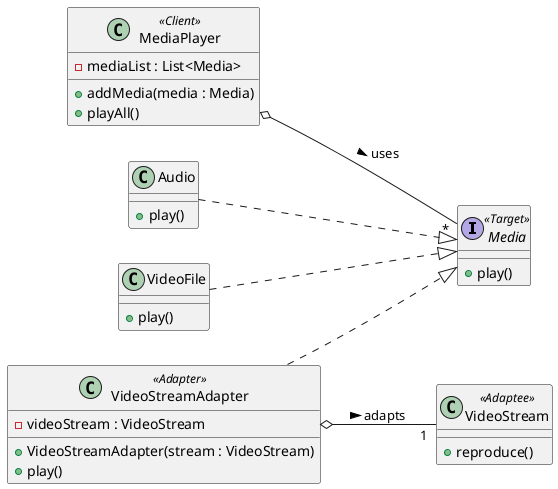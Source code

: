 @startuml
left to right direction

interface Media <<Target>> {
  + play()
}

class Audio {
  + play()
}

class VideoFile {
  + play()
}

class VideoStream <<Adaptee>> {
  + reproduce()
}

class VideoStreamAdapter <<Adapter>> {
  - videoStream : VideoStream
  + VideoStreamAdapter(stream : VideoStream)
  + play()
}

class MediaPlayer <<Client>> {
   - mediaList : List<Media>
   + addMedia(media : Media)
   + playAll()
}

MediaPlayer o-- "*" Media : uses >
Audio ..|> Media
VideoFile ..|> Media
VideoStreamAdapter ..|> Media
VideoStreamAdapter o-- "1" VideoStream : adapts >
@enduml
